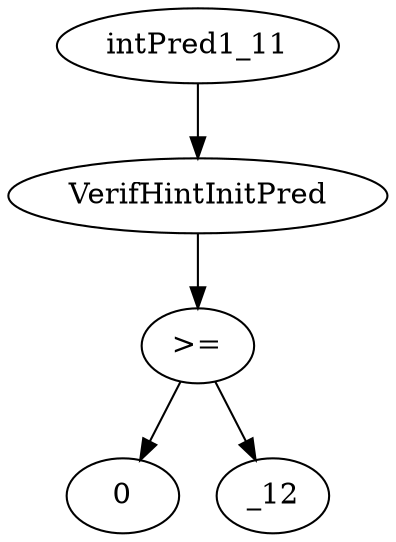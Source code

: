 digraph dag {
0 [label="intPred1_11"];
1 [label="VerifHintInitPred"];
2 [label=">="];
3 [label="0"];
4 [label="_12"];
"0" -> "1"[label=""]
"1" -> "2"[label=""]
"2" -> "4"[label=""]
"2" -> "3"[label=""]
}
